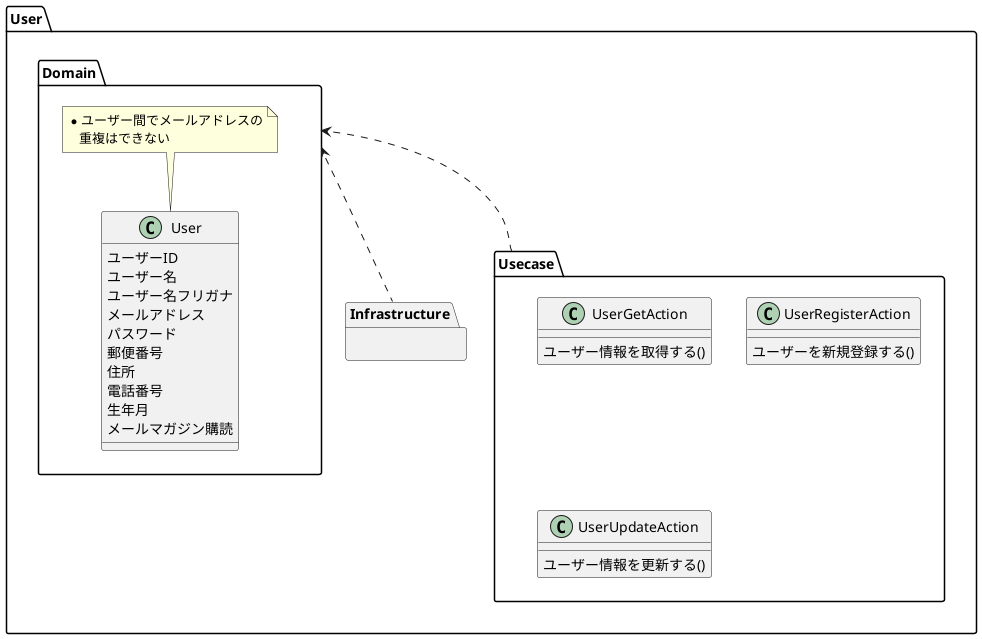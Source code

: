 @startuml practice-ec-webapi

package User{
    package Domain{

        class User{
            ユーザーID
            ユーザー名
            ユーザー名フリガナ
            メールアドレス
            パスワード
            郵便番号
            住所
            電話番号
            生年月
            メールマガジン購読
        }

        note top of User : * ユーザー間でメールアドレスの\n   重複はできない
       
    }
    package Usecase{
        class UserGetAction{
            ユーザー情報を取得する()
        }
        class UserRegisterAction{
            ユーザーを新規登録する()
        }
        class UserUpdateAction{
            ユーザー情報を更新する()
        }
    }
    package Infrastructure{
    }

    Domain <.do. Usecase
    Domain <.do. Infrastructure
}
   

@enduml